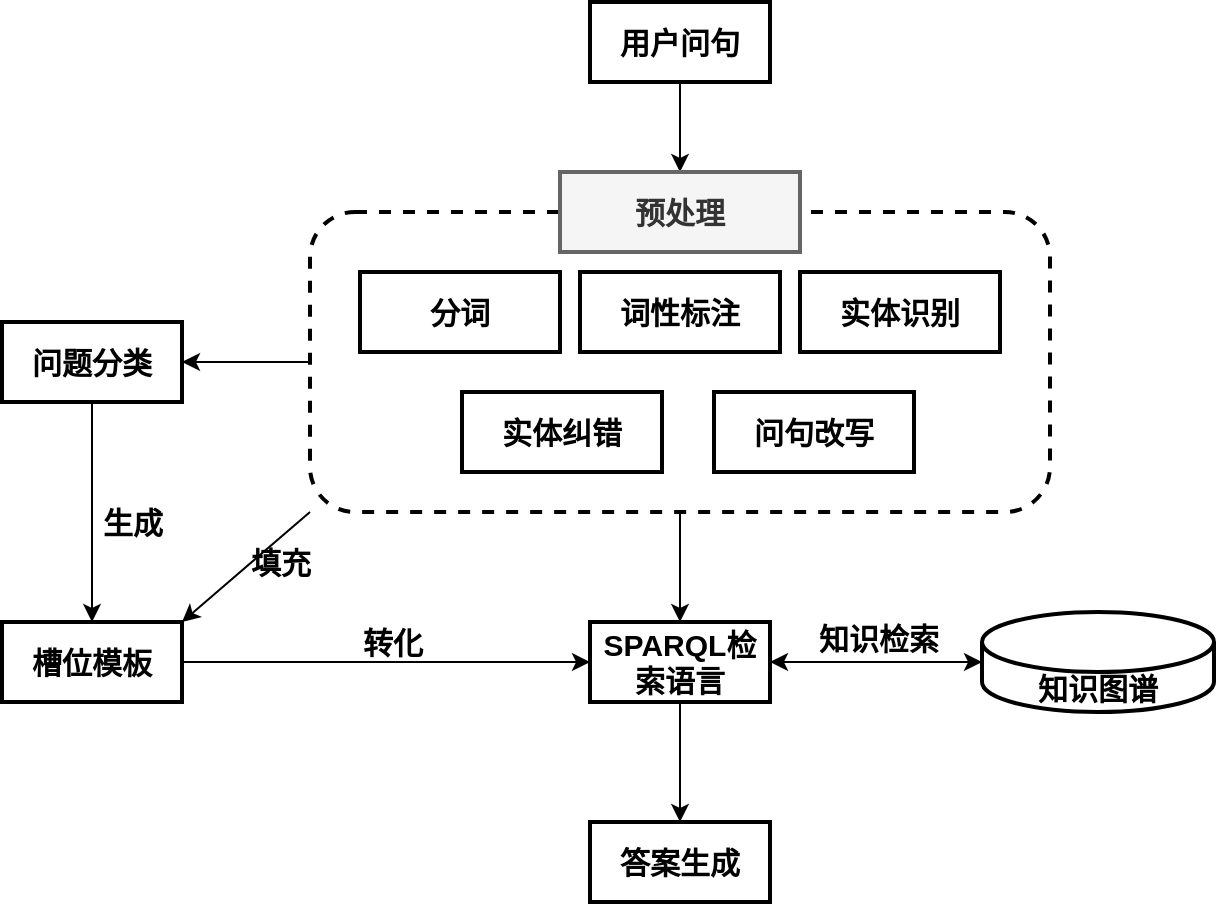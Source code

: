 <mxfile version="16.6.4" type="github">
  <diagram id="NYdzenEKTAjqkliWwF4i" name="Page-1">
    <mxGraphModel dx="1058" dy="794" grid="1" gridSize="10" guides="1" tooltips="1" connect="1" arrows="1" fold="1" page="1" pageScale="1" pageWidth="827" pageHeight="1169" math="0" shadow="0">
      <root>
        <mxCell id="0" />
        <mxCell id="1" parent="0" />
        <mxCell id="Znf2qzdWXlTigj-E0mfr-18" style="edgeStyle=orthogonalEdgeStyle;rounded=0;orthogonalLoop=1;jettySize=auto;html=1;exitX=0.5;exitY=1;exitDx=0;exitDy=0;entryX=0.5;entryY=0;entryDx=0;entryDy=0;fontSize=15;" edge="1" parent="1" source="Znf2qzdWXlTigj-E0mfr-9" target="Znf2qzdWXlTigj-E0mfr-17">
          <mxGeometry relative="1" as="geometry" />
        </mxCell>
        <mxCell id="Znf2qzdWXlTigj-E0mfr-32" style="edgeStyle=orthogonalEdgeStyle;rounded=0;orthogonalLoop=1;jettySize=auto;html=1;exitX=0;exitY=0.5;exitDx=0;exitDy=0;fontSize=15;startArrow=none;startFill=0;strokeWidth=1;" edge="1" parent="1" source="Znf2qzdWXlTigj-E0mfr-9" target="Znf2qzdWXlTigj-E0mfr-5">
          <mxGeometry relative="1" as="geometry" />
        </mxCell>
        <mxCell id="Znf2qzdWXlTigj-E0mfr-34" style="rounded=0;orthogonalLoop=1;jettySize=auto;html=1;exitX=0;exitY=1;exitDx=0;exitDy=0;entryX=1;entryY=0;entryDx=0;entryDy=0;fontSize=15;startArrow=none;startFill=0;strokeWidth=1;" edge="1" parent="1" source="Znf2qzdWXlTigj-E0mfr-9" target="Znf2qzdWXlTigj-E0mfr-13">
          <mxGeometry relative="1" as="geometry" />
        </mxCell>
        <mxCell id="Znf2qzdWXlTigj-E0mfr-9" value="" style="rounded=1;whiteSpace=wrap;html=1;fontSize=15;strokeWidth=2;dashed=1;" vertex="1" parent="1">
          <mxGeometry x="404" y="145" width="370" height="150" as="geometry" />
        </mxCell>
        <mxCell id="Znf2qzdWXlTigj-E0mfr-29" style="edgeStyle=orthogonalEdgeStyle;rounded=0;orthogonalLoop=1;jettySize=auto;html=1;exitX=0.5;exitY=1;exitDx=0;exitDy=0;fontSize=15;startArrow=none;startFill=0;" edge="1" parent="1" source="Znf2qzdWXlTigj-E0mfr-1" target="Znf2qzdWXlTigj-E0mfr-10">
          <mxGeometry relative="1" as="geometry" />
        </mxCell>
        <mxCell id="Znf2qzdWXlTigj-E0mfr-1" value="&lt;font style=&quot;font-size: 15px&quot;&gt;&lt;b&gt;用户问句&lt;/b&gt;&lt;/font&gt;" style="rounded=0;whiteSpace=wrap;html=1;strokeWidth=2;" vertex="1" parent="1">
          <mxGeometry x="544" y="40" width="90" height="40" as="geometry" />
        </mxCell>
        <mxCell id="Znf2qzdWXlTigj-E0mfr-2" value="&lt;b&gt;分词&lt;/b&gt;" style="rounded=0;whiteSpace=wrap;html=1;fontSize=15;strokeWidth=2;" vertex="1" parent="1">
          <mxGeometry x="429" y="175" width="100" height="40" as="geometry" />
        </mxCell>
        <mxCell id="Znf2qzdWXlTigj-E0mfr-3" value="&lt;b&gt;词性标注&lt;/b&gt;" style="rounded=0;whiteSpace=wrap;html=1;fontSize=15;strokeWidth=2;" vertex="1" parent="1">
          <mxGeometry x="539" y="175" width="100" height="40" as="geometry" />
        </mxCell>
        <mxCell id="Znf2qzdWXlTigj-E0mfr-4" value="&lt;b&gt;实体识别&lt;/b&gt;" style="rounded=0;whiteSpace=wrap;html=1;fontSize=15;strokeWidth=2;" vertex="1" parent="1">
          <mxGeometry x="649" y="175" width="100" height="40" as="geometry" />
        </mxCell>
        <mxCell id="Znf2qzdWXlTigj-E0mfr-16" style="edgeStyle=orthogonalEdgeStyle;rounded=0;orthogonalLoop=1;jettySize=auto;html=1;exitX=0.5;exitY=1;exitDx=0;exitDy=0;fontSize=15;" edge="1" parent="1" source="Znf2qzdWXlTigj-E0mfr-5" target="Znf2qzdWXlTigj-E0mfr-13">
          <mxGeometry relative="1" as="geometry" />
        </mxCell>
        <mxCell id="Znf2qzdWXlTigj-E0mfr-5" value="&lt;font style=&quot;font-size: 15px&quot;&gt;&lt;b&gt;问题分类&lt;/b&gt;&lt;/font&gt;" style="rounded=0;whiteSpace=wrap;html=1;strokeWidth=2;" vertex="1" parent="1">
          <mxGeometry x="250" y="200" width="90" height="40" as="geometry" />
        </mxCell>
        <mxCell id="Znf2qzdWXlTigj-E0mfr-6" value="&lt;b&gt;实体纠错&lt;/b&gt;" style="rounded=0;whiteSpace=wrap;html=1;fontSize=15;strokeWidth=2;" vertex="1" parent="1">
          <mxGeometry x="480" y="235" width="100" height="40" as="geometry" />
        </mxCell>
        <mxCell id="Znf2qzdWXlTigj-E0mfr-8" value="&lt;b&gt;问句改写&lt;/b&gt;" style="rounded=0;whiteSpace=wrap;html=1;fontSize=15;strokeWidth=2;" vertex="1" parent="1">
          <mxGeometry x="606" y="235" width="100" height="40" as="geometry" />
        </mxCell>
        <mxCell id="Znf2qzdWXlTigj-E0mfr-10" value="&lt;b&gt;预处理&lt;/b&gt;" style="rounded=0;whiteSpace=wrap;html=1;fontSize=15;strokeWidth=2;fillColor=#f5f5f5;strokeColor=#666666;fontColor=#333333;" vertex="1" parent="1">
          <mxGeometry x="529" y="125" width="120" height="40" as="geometry" />
        </mxCell>
        <mxCell id="Znf2qzdWXlTigj-E0mfr-33" style="edgeStyle=orthogonalEdgeStyle;rounded=0;orthogonalLoop=1;jettySize=auto;html=1;exitX=1;exitY=0.5;exitDx=0;exitDy=0;entryX=0;entryY=0.5;entryDx=0;entryDy=0;fontSize=15;startArrow=none;startFill=0;strokeWidth=1;" edge="1" parent="1" source="Znf2qzdWXlTigj-E0mfr-13" target="Znf2qzdWXlTigj-E0mfr-17">
          <mxGeometry relative="1" as="geometry" />
        </mxCell>
        <mxCell id="Znf2qzdWXlTigj-E0mfr-13" value="&lt;font style=&quot;font-size: 15px&quot;&gt;&lt;b&gt;槽位模板&lt;/b&gt;&lt;/font&gt;" style="rounded=0;whiteSpace=wrap;html=1;strokeWidth=2;" vertex="1" parent="1">
          <mxGeometry x="250" y="350" width="90" height="40" as="geometry" />
        </mxCell>
        <mxCell id="Znf2qzdWXlTigj-E0mfr-37" style="edgeStyle=none;rounded=0;orthogonalLoop=1;jettySize=auto;html=1;exitX=0.5;exitY=1;exitDx=0;exitDy=0;fontSize=15;startArrow=none;startFill=0;strokeWidth=1;" edge="1" parent="1" source="Znf2qzdWXlTigj-E0mfr-17" target="Znf2qzdWXlTigj-E0mfr-26">
          <mxGeometry relative="1" as="geometry" />
        </mxCell>
        <mxCell id="Znf2qzdWXlTigj-E0mfr-17" value="&lt;font style=&quot;font-size: 15px&quot;&gt;&lt;b&gt;SPARQL检索语言&lt;/b&gt;&lt;/font&gt;" style="rounded=0;whiteSpace=wrap;html=1;strokeWidth=2;" vertex="1" parent="1">
          <mxGeometry x="544" y="350" width="90" height="40" as="geometry" />
        </mxCell>
        <mxCell id="Znf2qzdWXlTigj-E0mfr-22" value="&lt;b&gt;生成&lt;/b&gt;" style="text;html=1;align=center;verticalAlign=middle;resizable=0;points=[];autosize=1;strokeColor=none;fillColor=none;fontSize=15;" vertex="1" parent="1">
          <mxGeometry x="290" y="290" width="50" height="20" as="geometry" />
        </mxCell>
        <mxCell id="Znf2qzdWXlTigj-E0mfr-23" value="&lt;b&gt;转化&lt;/b&gt;" style="text;html=1;align=center;verticalAlign=middle;resizable=0;points=[];autosize=1;strokeColor=none;fillColor=none;fontSize=15;" vertex="1" parent="1">
          <mxGeometry x="420" y="350" width="50" height="20" as="geometry" />
        </mxCell>
        <mxCell id="Znf2qzdWXlTigj-E0mfr-25" style="edgeStyle=orthogonalEdgeStyle;rounded=0;orthogonalLoop=1;jettySize=auto;html=1;exitX=0;exitY=0.5;exitDx=0;exitDy=0;exitPerimeter=0;fontSize=15;startArrow=classic;startFill=1;" edge="1" parent="1" source="Znf2qzdWXlTigj-E0mfr-24" target="Znf2qzdWXlTigj-E0mfr-17">
          <mxGeometry relative="1" as="geometry" />
        </mxCell>
        <mxCell id="Znf2qzdWXlTigj-E0mfr-24" value="&lt;b&gt;知识图谱&lt;/b&gt;" style="shape=cylinder3;whiteSpace=wrap;html=1;boundedLbl=1;backgroundOutline=1;size=15;fontSize=15;strokeWidth=2;" vertex="1" parent="1">
          <mxGeometry x="740" y="345" width="116" height="50" as="geometry" />
        </mxCell>
        <mxCell id="Znf2qzdWXlTigj-E0mfr-26" value="&lt;font style=&quot;font-size: 15px&quot;&gt;&lt;b&gt;答案生成&lt;/b&gt;&lt;/font&gt;" style="rounded=0;whiteSpace=wrap;html=1;strokeWidth=2;" vertex="1" parent="1">
          <mxGeometry x="544" y="450" width="90" height="40" as="geometry" />
        </mxCell>
        <mxCell id="Znf2qzdWXlTigj-E0mfr-28" value="&lt;b&gt;知识检索&lt;/b&gt;" style="text;html=1;align=center;verticalAlign=middle;resizable=0;points=[];autosize=1;strokeColor=none;fillColor=none;fontSize=15;" vertex="1" parent="1">
          <mxGeometry x="648" y="348" width="80" height="20" as="geometry" />
        </mxCell>
        <mxCell id="Znf2qzdWXlTigj-E0mfr-35" value="&lt;b&gt;填充&lt;/b&gt;" style="text;html=1;align=center;verticalAlign=middle;resizable=0;points=[];autosize=1;strokeColor=none;fillColor=none;fontSize=15;" vertex="1" parent="1">
          <mxGeometry x="364" y="310" width="50" height="20" as="geometry" />
        </mxCell>
      </root>
    </mxGraphModel>
  </diagram>
</mxfile>
